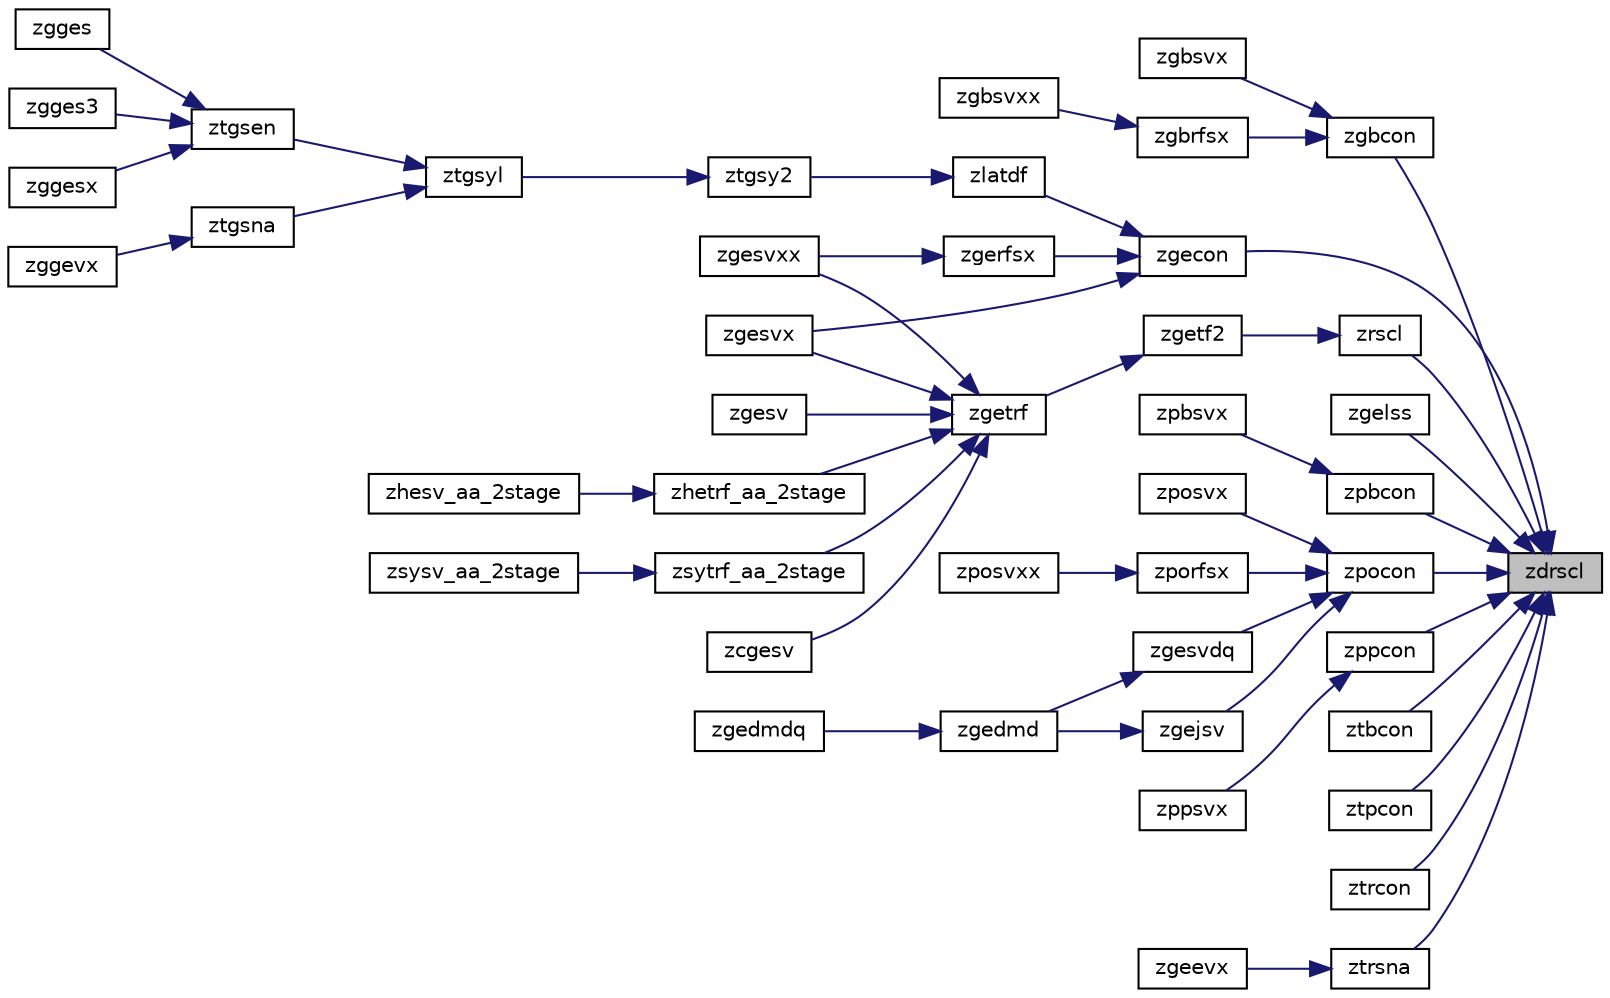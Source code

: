 digraph "zdrscl"
{
 // LATEX_PDF_SIZE
  edge [fontname="Helvetica",fontsize="10",labelfontname="Helvetica",labelfontsize="10"];
  node [fontname="Helvetica",fontsize="10",shape=record];
  rankdir="RL";
  Node1 [label="zdrscl",height=0.2,width=0.4,color="black", fillcolor="grey75", style="filled", fontcolor="black",tooltip="ZDRSCL multiplies a vector by the reciprocal of a real scalar."];
  Node1 -> Node2 [dir="back",color="midnightblue",fontsize="10",style="solid",fontname="Helvetica"];
  Node2 [label="zgbcon",height=0.2,width=0.4,color="black", fillcolor="white", style="filled",URL="$zgbcon_8f.html#a8738f3a065af06737854349ab50a3015",tooltip="ZGBCON"];
  Node2 -> Node3 [dir="back",color="midnightblue",fontsize="10",style="solid",fontname="Helvetica"];
  Node3 [label="zgbrfsx",height=0.2,width=0.4,color="black", fillcolor="white", style="filled",URL="$zgbrfsx_8f.html#aec856046d887af43e47d8468805b1c19",tooltip="ZGBRFSX"];
  Node3 -> Node4 [dir="back",color="midnightblue",fontsize="10",style="solid",fontname="Helvetica"];
  Node4 [label="zgbsvxx",height=0.2,width=0.4,color="black", fillcolor="white", style="filled",URL="$zgbsvxx_8f.html#ad0be5b79eba27d25c57e5a605bf4d730",tooltip="ZGBSVXX computes the solution to system of linear equations A * X = B for GB matrices"];
  Node2 -> Node5 [dir="back",color="midnightblue",fontsize="10",style="solid",fontname="Helvetica"];
  Node5 [label="zgbsvx",height=0.2,width=0.4,color="black", fillcolor="white", style="filled",URL="$zgbsvx_8f.html#a64dec51ad6dacf882bf2d335ca583aa0",tooltip="ZGBSVX computes the solution to system of linear equations A * X = B for GB matrices"];
  Node1 -> Node6 [dir="back",color="midnightblue",fontsize="10",style="solid",fontname="Helvetica"];
  Node6 [label="zgecon",height=0.2,width=0.4,color="black", fillcolor="white", style="filled",URL="$zgecon_8f.html#abe73145daeba3ec10e961054b75a07ce",tooltip="ZGECON"];
  Node6 -> Node7 [dir="back",color="midnightblue",fontsize="10",style="solid",fontname="Helvetica"];
  Node7 [label="zgerfsx",height=0.2,width=0.4,color="black", fillcolor="white", style="filled",URL="$zgerfsx_8f.html#a27a6dc0c11a5de56db8aac64619b7873",tooltip="ZGERFSX"];
  Node7 -> Node8 [dir="back",color="midnightblue",fontsize="10",style="solid",fontname="Helvetica"];
  Node8 [label="zgesvxx",height=0.2,width=0.4,color="black", fillcolor="white", style="filled",URL="$zgesvxx_8f.html#aff43ace945f982f6612eeace3c1b4f3b",tooltip="ZGESVXX computes the solution to system of linear equations A * X = B for GE matrices"];
  Node6 -> Node9 [dir="back",color="midnightblue",fontsize="10",style="solid",fontname="Helvetica"];
  Node9 [label="zgesvx",height=0.2,width=0.4,color="black", fillcolor="white", style="filled",URL="$zgesvx_8f.html#abe3ae17895d46aeb7c9e5a076eaeeb69",tooltip="ZGESVX computes the solution to system of linear equations A * X = B for GE matrices"];
  Node6 -> Node10 [dir="back",color="midnightblue",fontsize="10",style="solid",fontname="Helvetica"];
  Node10 [label="zlatdf",height=0.2,width=0.4,color="black", fillcolor="white", style="filled",URL="$zlatdf_8f.html#ac08252350693cb3e0f04470612aa638e",tooltip="ZLATDF uses the LU factorization of the n-by-n matrix computed by sgetc2 and computes a contribution ..."];
  Node10 -> Node11 [dir="back",color="midnightblue",fontsize="10",style="solid",fontname="Helvetica"];
  Node11 [label="ztgsy2",height=0.2,width=0.4,color="black", fillcolor="white", style="filled",URL="$ztgsy2_8f.html#ab24c8af7cc49b5eef89718d4d6a889e3",tooltip="ZTGSY2 solves the generalized Sylvester equation (unblocked algorithm)."];
  Node11 -> Node12 [dir="back",color="midnightblue",fontsize="10",style="solid",fontname="Helvetica"];
  Node12 [label="ztgsyl",height=0.2,width=0.4,color="black", fillcolor="white", style="filled",URL="$ztgsyl_8f.html#a22f8cefe07cc93027fb5e74f99f391a8",tooltip="ZTGSYL"];
  Node12 -> Node13 [dir="back",color="midnightblue",fontsize="10",style="solid",fontname="Helvetica"];
  Node13 [label="ztgsen",height=0.2,width=0.4,color="black", fillcolor="white", style="filled",URL="$ztgsen_8f.html#a3095b9c0e4d0432e05ef0e88dbc4ae7c",tooltip="ZTGSEN"];
  Node13 -> Node14 [dir="back",color="midnightblue",fontsize="10",style="solid",fontname="Helvetica"];
  Node14 [label="zgges",height=0.2,width=0.4,color="black", fillcolor="white", style="filled",URL="$zgges_8f.html#a788ffb82ac609cc3e99de43c4cea3e7b",tooltip="ZGGES computes the eigenvalues, the Schur form, and, optionally, the matrix of Schur vectors for GE m..."];
  Node13 -> Node15 [dir="back",color="midnightblue",fontsize="10",style="solid",fontname="Helvetica"];
  Node15 [label="zgges3",height=0.2,width=0.4,color="black", fillcolor="white", style="filled",URL="$zgges3_8f.html#a20c384504d174350a16063cbc115281e",tooltip="ZGGES3 computes the eigenvalues, the Schur form, and, optionally, the matrix of Schur vectors for GE ..."];
  Node13 -> Node16 [dir="back",color="midnightblue",fontsize="10",style="solid",fontname="Helvetica"];
  Node16 [label="zggesx",height=0.2,width=0.4,color="black", fillcolor="white", style="filled",URL="$zggesx_8f.html#a73f44f731074e8f98990b89711bd60fa",tooltip="ZGGESX computes the eigenvalues, the Schur form, and, optionally, the matrix of Schur vectors for GE ..."];
  Node12 -> Node17 [dir="back",color="midnightblue",fontsize="10",style="solid",fontname="Helvetica"];
  Node17 [label="ztgsna",height=0.2,width=0.4,color="black", fillcolor="white", style="filled",URL="$ztgsna_8f.html#a7dbbe62862cb79387b6d3575ffcb68ea",tooltip="ZTGSNA"];
  Node17 -> Node18 [dir="back",color="midnightblue",fontsize="10",style="solid",fontname="Helvetica"];
  Node18 [label="zggevx",height=0.2,width=0.4,color="black", fillcolor="white", style="filled",URL="$zggevx_8f.html#aad769423756706f1186027c9dd7615e4",tooltip="ZGGEVX computes the eigenvalues and, optionally, the left and/or right eigenvectors for GE matrices"];
  Node1 -> Node19 [dir="back",color="midnightblue",fontsize="10",style="solid",fontname="Helvetica"];
  Node19 [label="zgelss",height=0.2,width=0.4,color="black", fillcolor="white", style="filled",URL="$zgelss_8f.html#a61e68db68886c3f80753fac87ca35a6e",tooltip="ZGELSS solves overdetermined or underdetermined systems for GE matrices"];
  Node1 -> Node20 [dir="back",color="midnightblue",fontsize="10",style="solid",fontname="Helvetica"];
  Node20 [label="zpbcon",height=0.2,width=0.4,color="black", fillcolor="white", style="filled",URL="$zpbcon_8f.html#a1d36b5a2e9cfa3ebf2a9086ab0f9d8f9",tooltip="ZPBCON"];
  Node20 -> Node21 [dir="back",color="midnightblue",fontsize="10",style="solid",fontname="Helvetica"];
  Node21 [label="zpbsvx",height=0.2,width=0.4,color="black", fillcolor="white", style="filled",URL="$zpbsvx_8f.html#a1eea80871f54b76db1b3af3a7ffd10fe",tooltip="ZPBSVX computes the solution to system of linear equations A * X = B for OTHER matrices"];
  Node1 -> Node22 [dir="back",color="midnightblue",fontsize="10",style="solid",fontname="Helvetica"];
  Node22 [label="zpocon",height=0.2,width=0.4,color="black", fillcolor="white", style="filled",URL="$zpocon_8f.html#aa3938ab5d7bc02f1d7115794d242b7d0",tooltip="ZPOCON"];
  Node22 -> Node23 [dir="back",color="midnightblue",fontsize="10",style="solid",fontname="Helvetica"];
  Node23 [label="zgejsv",height=0.2,width=0.4,color="black", fillcolor="white", style="filled",URL="$zgejsv_8f.html#a3f8a01747e82e013b3057d4c6c9bbbd4",tooltip="ZGEJSV"];
  Node23 -> Node24 [dir="back",color="midnightblue",fontsize="10",style="solid",fontname="Helvetica"];
  Node24 [label="zgedmd",height=0.2,width=0.4,color="black", fillcolor="white", style="filled",URL="$zgedmd_8f90.html#a09cef60be58f076072bb592bd1223dec",tooltip="ZGEDMD computes the Dynamic Mode Decomposition (DMD) for a pair of data snapshot matrices."];
  Node24 -> Node25 [dir="back",color="midnightblue",fontsize="10",style="solid",fontname="Helvetica"];
  Node25 [label="zgedmdq",height=0.2,width=0.4,color="black", fillcolor="white", style="filled",URL="$zgedmdq_8f90.html#a2ed954e87a52cfdd0bf0d61a1ff43e16",tooltip="ZGEDMDQ computes the Dynamic Mode Decomposition (DMD) for a pair of data snapshot matrices."];
  Node22 -> Node26 [dir="back",color="midnightblue",fontsize="10",style="solid",fontname="Helvetica"];
  Node26 [label="zgesvdq",height=0.2,width=0.4,color="black", fillcolor="white", style="filled",URL="$zgesvdq_8f.html#a964d223acba8bbc2118353c864fa2a39",tooltip="ZGESVDQ computes the singular value decomposition (SVD) with a QR-Preconditioned QR SVD Method for GE..."];
  Node26 -> Node24 [dir="back",color="midnightblue",fontsize="10",style="solid",fontname="Helvetica"];
  Node22 -> Node27 [dir="back",color="midnightblue",fontsize="10",style="solid",fontname="Helvetica"];
  Node27 [label="zporfsx",height=0.2,width=0.4,color="black", fillcolor="white", style="filled",URL="$zporfsx_8f.html#a42d79a8da87989c60a3dea4ed0b166fc",tooltip="ZPORFSX"];
  Node27 -> Node28 [dir="back",color="midnightblue",fontsize="10",style="solid",fontname="Helvetica"];
  Node28 [label="zposvxx",height=0.2,width=0.4,color="black", fillcolor="white", style="filled",URL="$zposvxx_8f.html#a3536bbd664c6152bca5e47cffd0c6676",tooltip="ZPOSVXX computes the solution to system of linear equations A * X = B for PO matrices"];
  Node22 -> Node29 [dir="back",color="midnightblue",fontsize="10",style="solid",fontname="Helvetica"];
  Node29 [label="zposvx",height=0.2,width=0.4,color="black", fillcolor="white", style="filled",URL="$zposvx_8f.html#ae86e9b8504b15462b291b17032195e29",tooltip="ZPOSVX computes the solution to system of linear equations A * X = B for PO matrices"];
  Node1 -> Node30 [dir="back",color="midnightblue",fontsize="10",style="solid",fontname="Helvetica"];
  Node30 [label="zppcon",height=0.2,width=0.4,color="black", fillcolor="white", style="filled",URL="$zppcon_8f.html#a275a10b711e684a9cec66b6c5f867a42",tooltip="ZPPCON"];
  Node30 -> Node31 [dir="back",color="midnightblue",fontsize="10",style="solid",fontname="Helvetica"];
  Node31 [label="zppsvx",height=0.2,width=0.4,color="black", fillcolor="white", style="filled",URL="$zppsvx_8f.html#ad4d497220a3966ba4c62c981df049b94",tooltip="ZPPSVX computes the solution to system of linear equations A * X = B for OTHER matrices"];
  Node1 -> Node32 [dir="back",color="midnightblue",fontsize="10",style="solid",fontname="Helvetica"];
  Node32 [label="zrscl",height=0.2,width=0.4,color="black", fillcolor="white", style="filled",URL="$zrscl_8f.html#a4e747df261783c475b1e0a92a0a0f7cc",tooltip="ZDRSCL multiplies a vector by the reciprocal of a real scalar."];
  Node32 -> Node33 [dir="back",color="midnightblue",fontsize="10",style="solid",fontname="Helvetica"];
  Node33 [label="zgetf2",height=0.2,width=0.4,color="black", fillcolor="white", style="filled",URL="$zgetf2_8f.html#af3c2645d2b9b3d3bc26fcd9ad463cd5e",tooltip="ZGETF2 computes the LU factorization of a general m-by-n matrix using partial pivoting with row inter..."];
  Node33 -> Node34 [dir="back",color="midnightblue",fontsize="10",style="solid",fontname="Helvetica"];
  Node34 [label="zgetrf",height=0.2,width=0.4,color="black", fillcolor="white", style="filled",URL="$VARIANTS_2lu_2CR_2zgetrf_8f.html#a5b625680e6251feb29e386193914981c",tooltip="ZGETRF VARIANT: Crout Level 3 BLAS version of the algorithm."];
  Node34 -> Node35 [dir="back",color="midnightblue",fontsize="10",style="solid",fontname="Helvetica"];
  Node35 [label="zcgesv",height=0.2,width=0.4,color="black", fillcolor="white", style="filled",URL="$zcgesv_8f.html#a892cb7992dc737797a8b8043dfc81a48",tooltip="ZCGESV computes the solution to system of linear equations A * X = B for GE matrices (mixed precision..."];
  Node34 -> Node36 [dir="back",color="midnightblue",fontsize="10",style="solid",fontname="Helvetica"];
  Node36 [label="zgesv",height=0.2,width=0.4,color="black", fillcolor="white", style="filled",URL="$group__gesv.html#ga531713dfc62bc5df387b7bb486a9deeb",tooltip="Download ZGESV + dependencies  <a href=\"http://www.netlib.org/cgi-bin/netlibfiles...."];
  Node34 -> Node9 [dir="back",color="midnightblue",fontsize="10",style="solid",fontname="Helvetica"];
  Node34 -> Node8 [dir="back",color="midnightblue",fontsize="10",style="solid",fontname="Helvetica"];
  Node34 -> Node37 [dir="back",color="midnightblue",fontsize="10",style="solid",fontname="Helvetica"];
  Node37 [label="zhetrf_aa_2stage",height=0.2,width=0.4,color="black", fillcolor="white", style="filled",URL="$zhetrf__aa__2stage_8f.html#ab944ec2289b9bf1bc48145f4d74d400b",tooltip="ZHETRF_AA_2STAGE"];
  Node37 -> Node38 [dir="back",color="midnightblue",fontsize="10",style="solid",fontname="Helvetica"];
  Node38 [label="zhesv_aa_2stage",height=0.2,width=0.4,color="black", fillcolor="white", style="filled",URL="$zhesv__aa__2stage_8f.html#ada4828eb3ecee73a77548a48357e0879",tooltip="ZHESV_AA_2STAGE computes the solution to system of linear equations A * X = B for HE matrices"];
  Node34 -> Node39 [dir="back",color="midnightblue",fontsize="10",style="solid",fontname="Helvetica"];
  Node39 [label="zsytrf_aa_2stage",height=0.2,width=0.4,color="black", fillcolor="white", style="filled",URL="$zsytrf__aa__2stage_8f.html#a62e74ed951e483ae971b180ce21aefe9",tooltip="ZSYTRF_AA_2STAGE"];
  Node39 -> Node40 [dir="back",color="midnightblue",fontsize="10",style="solid",fontname="Helvetica"];
  Node40 [label="zsysv_aa_2stage",height=0.2,width=0.4,color="black", fillcolor="white", style="filled",URL="$zsysv__aa__2stage_8f.html#a9b4f5e106b1ce85c8bb7bd35080b0dd0",tooltip="ZSYSV_AA_2STAGE computes the solution to system of linear equations A * X = B for SY matrices"];
  Node1 -> Node41 [dir="back",color="midnightblue",fontsize="10",style="solid",fontname="Helvetica"];
  Node41 [label="ztbcon",height=0.2,width=0.4,color="black", fillcolor="white", style="filled",URL="$ztbcon_8f.html#ac88bc11001c759493330e6c0fc4b0db1",tooltip="ZTBCON"];
  Node1 -> Node42 [dir="back",color="midnightblue",fontsize="10",style="solid",fontname="Helvetica"];
  Node42 [label="ztpcon",height=0.2,width=0.4,color="black", fillcolor="white", style="filled",URL="$ztpcon_8f.html#ad940c03e35d241d2f89340f7ef5dd139",tooltip="ZTPCON"];
  Node1 -> Node43 [dir="back",color="midnightblue",fontsize="10",style="solid",fontname="Helvetica"];
  Node43 [label="ztrcon",height=0.2,width=0.4,color="black", fillcolor="white", style="filled",URL="$ztrcon_8f.html#a08f5f1717fb07d8ca10fd3d2ddfe7a61",tooltip="ZTRCON"];
  Node1 -> Node44 [dir="back",color="midnightblue",fontsize="10",style="solid",fontname="Helvetica"];
  Node44 [label="ztrsna",height=0.2,width=0.4,color="black", fillcolor="white", style="filled",URL="$ztrsna_8f.html#a8bff590a4b5532f139580d376c2aa0c8",tooltip="ZTRSNA"];
  Node44 -> Node45 [dir="back",color="midnightblue",fontsize="10",style="solid",fontname="Helvetica"];
  Node45 [label="zgeevx",height=0.2,width=0.4,color="black", fillcolor="white", style="filled",URL="$zgeevx_8f.html#ae55acf82651540f7d8f36715eec0900d",tooltip="ZGEEVX computes the eigenvalues and, optionally, the left and/or right eigenvectors for GE matrices"];
}

